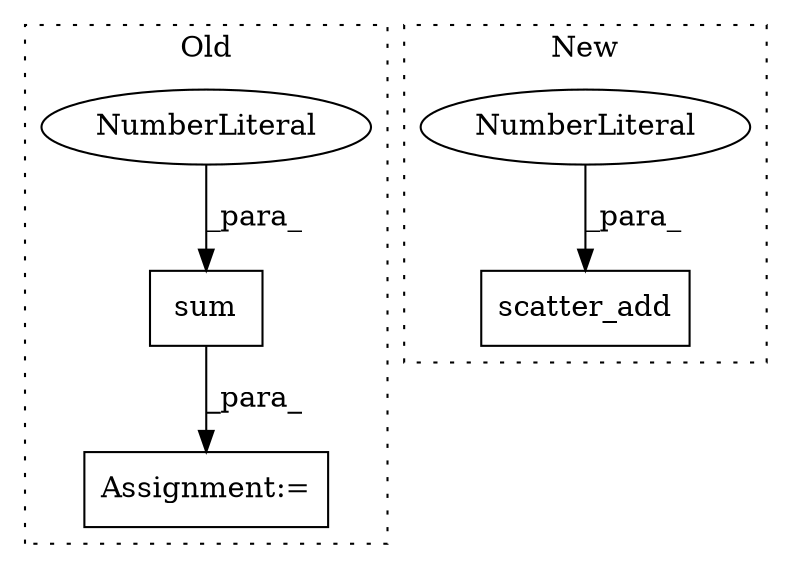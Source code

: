 digraph G {
subgraph cluster0 {
1 [label="sum" a="32" s="3632,3651" l="4,1" shape="box"];
4 [label="NumberLiteral" a="34" s="3650" l="1" shape="ellipse"];
5 [label="Assignment:=" a="7" s="3618" l="1" shape="box"];
label = "Old";
style="dotted";
}
subgraph cluster1 {
2 [label="scatter_add" a="32" s="3374,3413" l="12,1" shape="box"];
3 [label="NumberLiteral" a="34" s="3402" l="1" shape="ellipse"];
label = "New";
style="dotted";
}
1 -> 5 [label="_para_"];
3 -> 2 [label="_para_"];
4 -> 1 [label="_para_"];
}